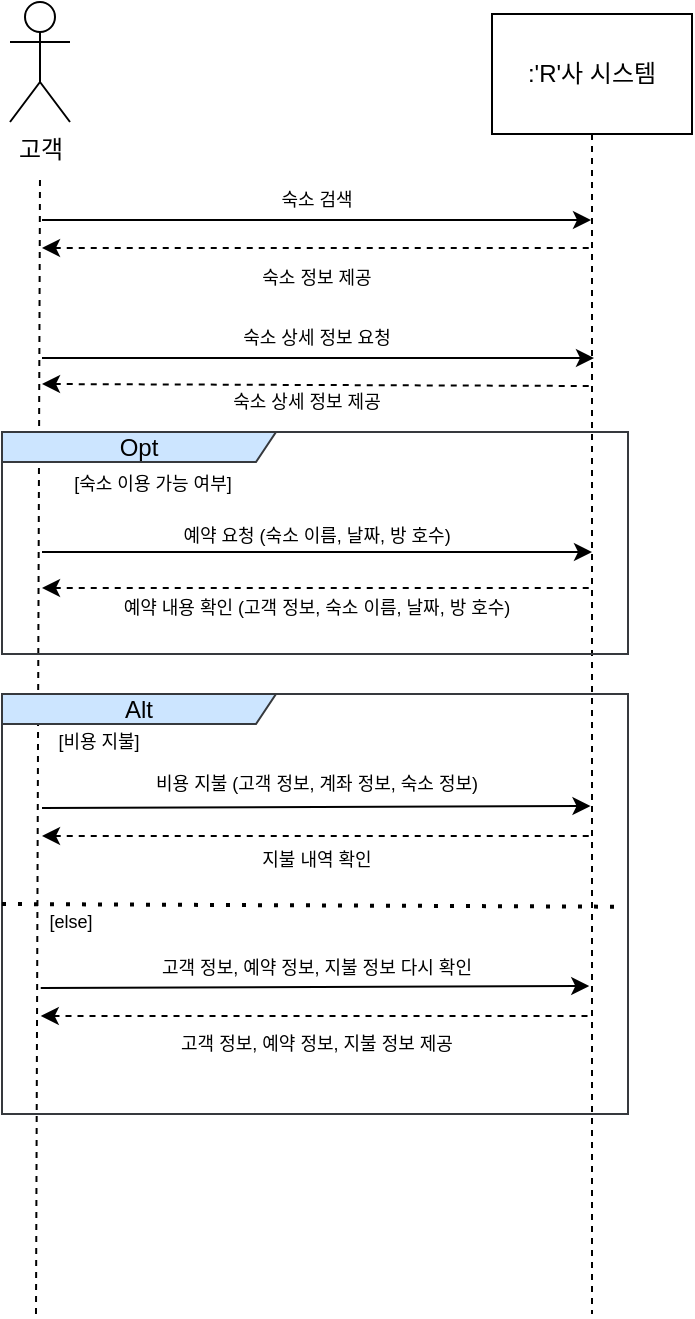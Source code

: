 <mxfile version="21.3.7" type="github">
  <diagram name="Page-1" id="2YBvvXClWsGukQMizWep">
    <mxGraphModel dx="875" dy="484" grid="1" gridSize="10" guides="1" tooltips="1" connect="1" arrows="1" fold="1" page="1" pageScale="1" pageWidth="850" pageHeight="1100" math="0" shadow="0">
      <root>
        <mxCell id="0" />
        <mxCell id="1" parent="0" />
        <mxCell id="OeKNVEEBHDEB7mtfJP_2-1" value="고객" style="shape=umlActor;verticalLabelPosition=bottom;verticalAlign=top;html=1;outlineConnect=0;" vertex="1" parent="1">
          <mxGeometry x="257" y="344" width="30" height="60" as="geometry" />
        </mxCell>
        <mxCell id="OeKNVEEBHDEB7mtfJP_2-3" value="" style="endArrow=none;dashed=1;html=1;rounded=0;" edge="1" parent="1">
          <mxGeometry width="50" height="50" relative="1" as="geometry">
            <mxPoint x="270" y="1000" as="sourcePoint" />
            <mxPoint x="272" y="430" as="targetPoint" />
          </mxGeometry>
        </mxCell>
        <mxCell id="OeKNVEEBHDEB7mtfJP_2-4" value=":&#39;R&#39;사 시스템" style="shape=umlLifeline;perimeter=lifelinePerimeter;whiteSpace=wrap;html=1;container=0;dropTarget=0;collapsible=0;recursiveResize=0;outlineConnect=0;portConstraint=eastwest;newEdgeStyle={&quot;edgeStyle&quot;:&quot;elbowEdgeStyle&quot;,&quot;elbow&quot;:&quot;vertical&quot;,&quot;curved&quot;:0,&quot;rounded&quot;:0};size=60;" vertex="1" parent="1">
          <mxGeometry x="498" y="350" width="100" height="650" as="geometry" />
        </mxCell>
        <mxCell id="OeKNVEEBHDEB7mtfJP_2-6" value="" style="endArrow=classic;html=1;rounded=0;" edge="1" parent="1">
          <mxGeometry width="50" height="50" relative="1" as="geometry">
            <mxPoint x="273" y="453" as="sourcePoint" />
            <mxPoint x="547.5" y="453.0" as="targetPoint" />
          </mxGeometry>
        </mxCell>
        <mxCell id="OeKNVEEBHDEB7mtfJP_2-7" value="" style="endArrow=none;html=1;rounded=0;dashed=1;endFill=0;startArrow=classic;startFill=1;" edge="1" parent="1">
          <mxGeometry width="50" height="50" relative="1" as="geometry">
            <mxPoint x="273" y="467" as="sourcePoint" />
            <mxPoint x="548" y="467" as="targetPoint" />
          </mxGeometry>
        </mxCell>
        <mxCell id="OeKNVEEBHDEB7mtfJP_2-8" value="" style="endArrow=classic;html=1;rounded=0;" edge="1" parent="1">
          <mxGeometry width="50" height="50" relative="1" as="geometry">
            <mxPoint x="273" y="522" as="sourcePoint" />
            <mxPoint x="549" y="522" as="targetPoint" />
          </mxGeometry>
        </mxCell>
        <mxCell id="OeKNVEEBHDEB7mtfJP_2-9" value="" style="endArrow=none;html=1;rounded=0;dashed=1;endFill=0;startArrow=classic;startFill=1;" edge="1" parent="1">
          <mxGeometry width="50" height="50" relative="1" as="geometry">
            <mxPoint x="273" y="535" as="sourcePoint" />
            <mxPoint x="548" y="536" as="targetPoint" />
          </mxGeometry>
        </mxCell>
        <mxCell id="OeKNVEEBHDEB7mtfJP_2-10" value="" style="endArrow=classic;html=1;rounded=0;" edge="1" parent="1">
          <mxGeometry width="50" height="50" relative="1" as="geometry">
            <mxPoint x="273" y="619" as="sourcePoint" />
            <mxPoint x="548" y="619" as="targetPoint" />
          </mxGeometry>
        </mxCell>
        <mxCell id="OeKNVEEBHDEB7mtfJP_2-11" value="" style="endArrow=none;html=1;rounded=0;dashed=1;endFill=0;startArrow=classic;startFill=1;" edge="1" parent="1">
          <mxGeometry width="50" height="50" relative="1" as="geometry">
            <mxPoint x="273" y="637" as="sourcePoint" />
            <mxPoint x="548" y="637" as="targetPoint" />
          </mxGeometry>
        </mxCell>
        <mxCell id="OeKNVEEBHDEB7mtfJP_2-12" value="숙소 검색" style="text;html=1;align=center;verticalAlign=middle;resizable=0;points=[];autosize=1;strokeColor=none;fillColor=none;fontSize=9;" vertex="1" parent="1">
          <mxGeometry x="374.5" y="428" width="70" height="30" as="geometry" />
        </mxCell>
        <mxCell id="OeKNVEEBHDEB7mtfJP_2-13" value="숙소 정보 제공" style="text;html=1;align=center;verticalAlign=middle;resizable=0;points=[];autosize=1;strokeColor=none;fillColor=none;fontSize=9;" vertex="1" parent="1">
          <mxGeometry x="364.5" y="467" width="90" height="30" as="geometry" />
        </mxCell>
        <mxCell id="OeKNVEEBHDEB7mtfJP_2-14" value="숙소 상세 정보 요청" style="text;html=1;align=center;verticalAlign=middle;resizable=0;points=[];autosize=1;strokeColor=none;fillColor=none;fontSize=9;" vertex="1" parent="1">
          <mxGeometry x="354.5" y="497" width="110" height="30" as="geometry" />
        </mxCell>
        <mxCell id="OeKNVEEBHDEB7mtfJP_2-15" value="숙소 상세 정보 제공" style="text;html=1;align=center;verticalAlign=middle;resizable=0;points=[];autosize=1;strokeColor=none;fillColor=none;fontSize=9;" vertex="1" parent="1">
          <mxGeometry x="350" y="529" width="110" height="30" as="geometry" />
        </mxCell>
        <mxCell id="OeKNVEEBHDEB7mtfJP_2-23" value="" style="endArrow=classic;html=1;rounded=0;" edge="1" parent="1">
          <mxGeometry width="50" height="50" relative="1" as="geometry">
            <mxPoint x="273" y="747" as="sourcePoint" />
            <mxPoint x="547.25" y="746" as="targetPoint" />
          </mxGeometry>
        </mxCell>
        <mxCell id="OeKNVEEBHDEB7mtfJP_2-24" value="" style="endArrow=none;html=1;rounded=0;dashed=1;endFill=0;startArrow=classic;startFill=1;" edge="1" parent="1">
          <mxGeometry width="50" height="50" relative="1" as="geometry">
            <mxPoint x="273" y="761" as="sourcePoint" />
            <mxPoint x="547.25" y="761" as="targetPoint" />
          </mxGeometry>
        </mxCell>
        <mxCell id="OeKNVEEBHDEB7mtfJP_2-27" value="Opt" style="shape=umlFrame;whiteSpace=wrap;html=1;pointerEvents=0;recursiveResize=0;container=1;collapsible=0;width=137;height=15;labelBackgroundColor=none;labelBorderColor=none;fillColor=#cce5ff;fillStyle=auto;strokeColor=#36393d;" vertex="1" parent="1">
          <mxGeometry x="253" y="559" width="313" height="111" as="geometry" />
        </mxCell>
        <mxCell id="OeKNVEEBHDEB7mtfJP_2-29" value="&lt;font style=&quot;font-size: 9px;&quot;&gt;[숙소 이용 가능 여부]&lt;/font&gt;" style="text;html=1;align=center;verticalAlign=middle;resizable=0;points=[];autosize=1;strokeColor=none;fillColor=none;" vertex="1" parent="OeKNVEEBHDEB7mtfJP_2-27">
          <mxGeometry x="15" y="10" width="120" height="30" as="geometry" />
        </mxCell>
        <mxCell id="OeKNVEEBHDEB7mtfJP_2-21" value="예약 요청 (숙소 이름, 날짜, 방 호수)" style="text;html=1;align=center;verticalAlign=middle;resizable=0;points=[];autosize=1;strokeColor=none;fillColor=none;fontSize=9;" vertex="1" parent="OeKNVEEBHDEB7mtfJP_2-27">
          <mxGeometry x="66.5" y="37" width="180" height="30" as="geometry" />
        </mxCell>
        <mxCell id="OeKNVEEBHDEB7mtfJP_2-30" value="예약 내용 확인 (고객 정보, 숙소 이름, 날짜, 방 호수)" style="text;html=1;align=center;verticalAlign=middle;resizable=0;points=[];autosize=1;strokeColor=none;fillColor=none;fontSize=9;" vertex="1" parent="OeKNVEEBHDEB7mtfJP_2-27">
          <mxGeometry x="31.5" y="73" width="250" height="30" as="geometry" />
        </mxCell>
        <mxCell id="OeKNVEEBHDEB7mtfJP_2-36" value="Alt" style="shape=umlFrame;whiteSpace=wrap;html=1;pointerEvents=0;recursiveResize=0;container=1;collapsible=0;width=137;height=15;labelBackgroundColor=none;labelBorderColor=none;fillColor=#cce5ff;fillStyle=auto;strokeColor=#36393d;" vertex="1" parent="1">
          <mxGeometry x="253" y="690" width="313" height="210" as="geometry" />
        </mxCell>
        <mxCell id="OeKNVEEBHDEB7mtfJP_2-37" value="&lt;font style=&quot;font-size: 9px;&quot;&gt;[비용 지불]&lt;/font&gt;" style="text;html=1;align=center;verticalAlign=middle;resizable=0;points=[];autosize=1;strokeColor=none;fillColor=none;" vertex="1" parent="OeKNVEEBHDEB7mtfJP_2-36">
          <mxGeometry x="13" y="8" width="70" height="30" as="geometry" />
        </mxCell>
        <mxCell id="OeKNVEEBHDEB7mtfJP_2-41" value="&lt;font style=&quot;font-size: 9px;&quot;&gt;[else]&lt;/font&gt;" style="text;html=1;align=center;verticalAlign=middle;resizable=0;points=[];autosize=1;strokeColor=none;fillColor=none;" vertex="1" parent="OeKNVEEBHDEB7mtfJP_2-36">
          <mxGeometry x="9" y="98" width="50" height="30" as="geometry" />
        </mxCell>
        <mxCell id="OeKNVEEBHDEB7mtfJP_2-42" value="" style="endArrow=classic;html=1;rounded=0;" edge="1" parent="OeKNVEEBHDEB7mtfJP_2-36">
          <mxGeometry width="50" height="50" relative="1" as="geometry">
            <mxPoint x="19.38" y="147" as="sourcePoint" />
            <mxPoint x="293.63" y="146" as="targetPoint" />
          </mxGeometry>
        </mxCell>
        <mxCell id="OeKNVEEBHDEB7mtfJP_2-43" value="" style="endArrow=none;html=1;rounded=0;dashed=1;endFill=0;startArrow=classic;startFill=1;" edge="1" parent="OeKNVEEBHDEB7mtfJP_2-36">
          <mxGeometry width="50" height="50" relative="1" as="geometry">
            <mxPoint x="19.38" y="161" as="sourcePoint" />
            <mxPoint x="293.63" y="161" as="targetPoint" />
          </mxGeometry>
        </mxCell>
        <mxCell id="OeKNVEEBHDEB7mtfJP_2-44" value="고객 정보, 예약 정보, 지불 정보 다시 확인" style="text;html=1;align=center;verticalAlign=middle;resizable=0;points=[];autosize=1;strokeColor=none;fillColor=none;fontSize=9;" vertex="1" parent="OeKNVEEBHDEB7mtfJP_2-36">
          <mxGeometry x="51.5" y="122" width="210" height="30" as="geometry" />
        </mxCell>
        <mxCell id="OeKNVEEBHDEB7mtfJP_2-45" value="고객 정보, 예약 정보, 지불 정보 제공" style="text;html=1;align=center;verticalAlign=middle;resizable=0;points=[];autosize=1;strokeColor=none;fillColor=none;fontSize=9;" vertex="1" parent="OeKNVEEBHDEB7mtfJP_2-36">
          <mxGeometry x="61.5" y="160" width="190" height="30" as="geometry" />
        </mxCell>
        <mxCell id="OeKNVEEBHDEB7mtfJP_2-26" value="지불 내역 확인" style="text;html=1;align=center;verticalAlign=middle;resizable=0;points=[];autosize=1;strokeColor=none;fillColor=none;fontSize=9;" vertex="1" parent="OeKNVEEBHDEB7mtfJP_2-36">
          <mxGeometry x="111.5" y="68" width="90" height="30" as="geometry" />
        </mxCell>
        <mxCell id="OeKNVEEBHDEB7mtfJP_2-25" value="비용 지불 (고객 정보, 계좌 정보, 숙소 정보)" style="text;html=1;align=center;verticalAlign=middle;resizable=0;points=[];autosize=1;strokeColor=none;fillColor=none;fontSize=9;" vertex="1" parent="OeKNVEEBHDEB7mtfJP_2-36">
          <mxGeometry x="46.5" y="30" width="220" height="30" as="geometry" />
        </mxCell>
        <mxCell id="OeKNVEEBHDEB7mtfJP_2-40" value="" style="endArrow=none;dashed=1;html=1;dashPattern=1 3;strokeWidth=2;rounded=0;entryX=0.991;entryY=0.561;entryDx=0;entryDy=0;entryPerimeter=0;exitX=0;exitY=0.553;exitDx=0;exitDy=0;exitPerimeter=0;" edge="1" parent="1">
          <mxGeometry width="50" height="50" relative="1" as="geometry">
            <mxPoint x="253" y="795.01" as="sourcePoint" />
            <mxPoint x="563.183" y="796.37" as="targetPoint" />
          </mxGeometry>
        </mxCell>
      </root>
    </mxGraphModel>
  </diagram>
</mxfile>

